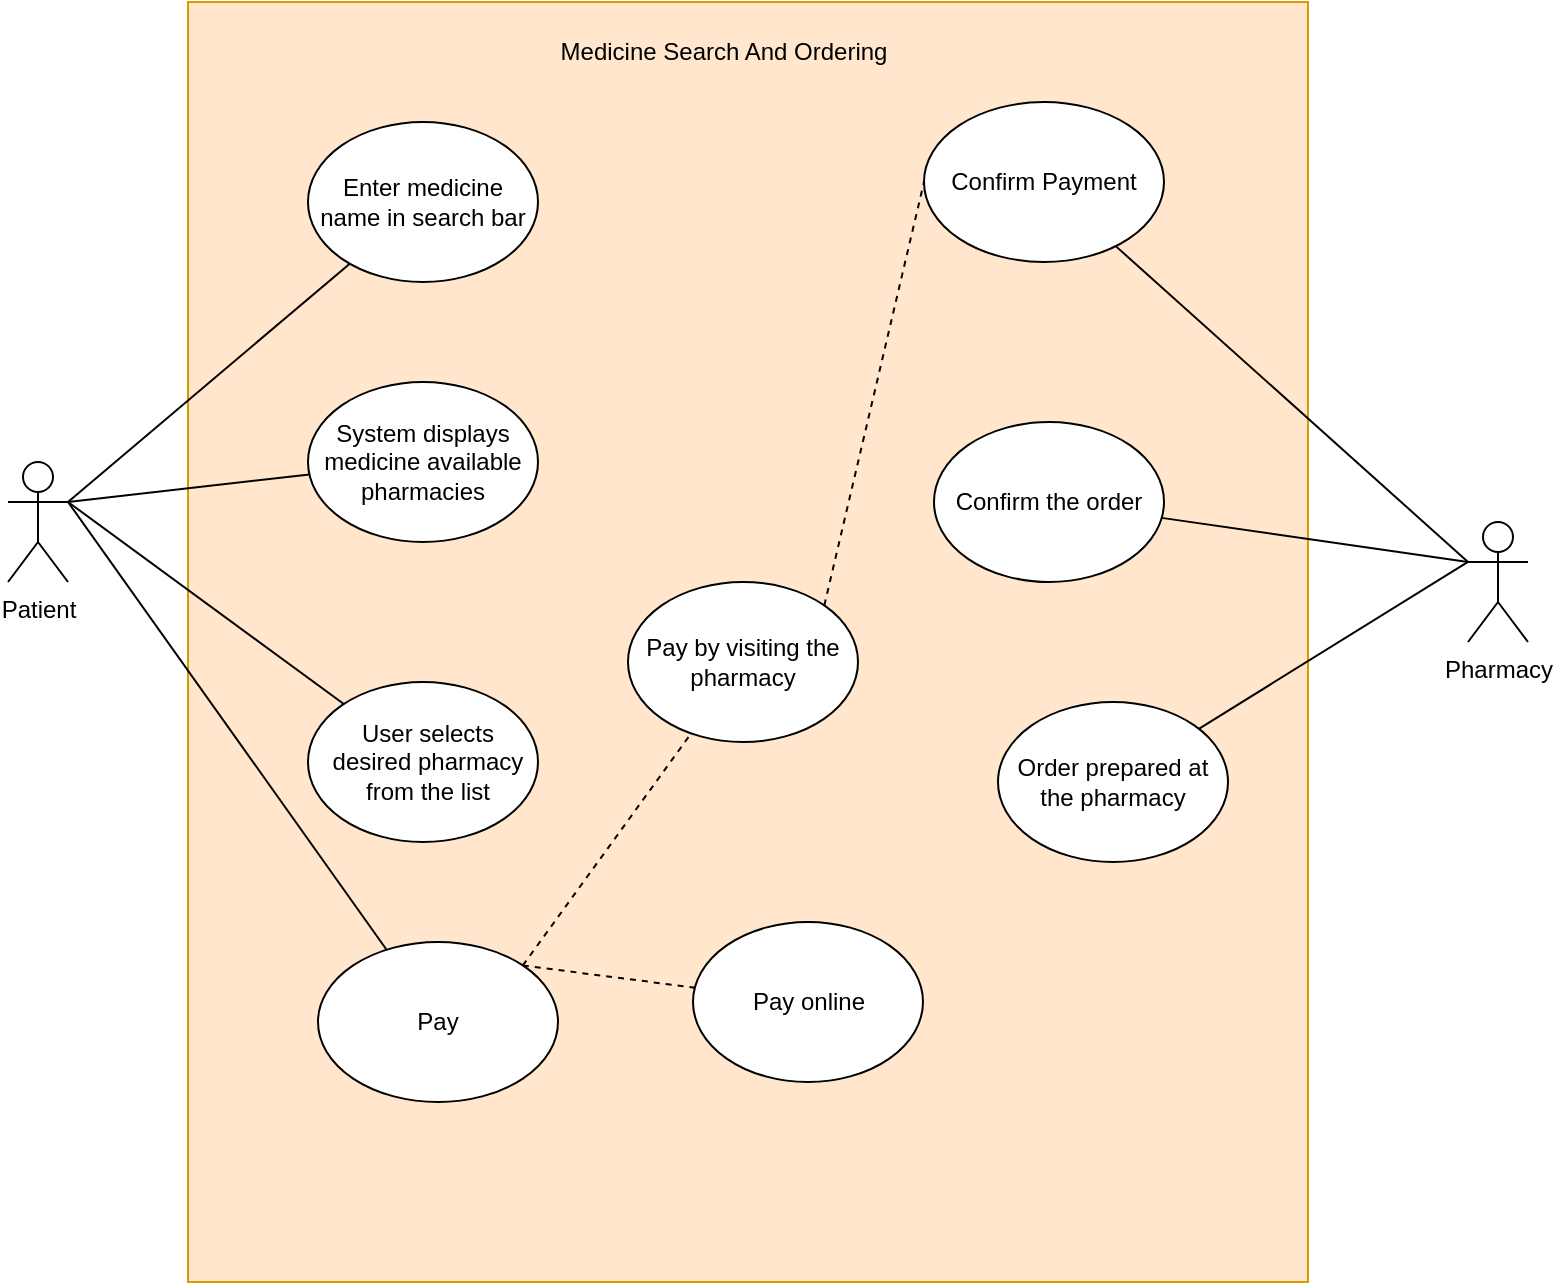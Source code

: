 <mxfile version="24.2.2" type="github">
  <diagram name="Page-1" id="rFBu5T2TGQ1B5BK9fQSe">
    <mxGraphModel dx="996" dy="559" grid="1" gridSize="10" guides="1" tooltips="1" connect="1" arrows="1" fold="1" page="1" pageScale="1" pageWidth="850" pageHeight="1100" math="0" shadow="0">
      <root>
        <mxCell id="0" />
        <mxCell id="1" parent="0" />
        <mxCell id="yet3_RmeswWn5sfwYF-e-1" value="" style="rounded=0;whiteSpace=wrap;html=1;fillColor=#ffe6cc;strokeColor=#d79b00;" parent="1" vertex="1">
          <mxGeometry x="110" y="170" width="560" height="640" as="geometry" />
        </mxCell>
        <mxCell id="x7xDXDrTso4VNt_KIb7x-7" style="edgeStyle=none;rounded=0;orthogonalLoop=1;jettySize=auto;html=1;exitX=1;exitY=0.333;exitDx=0;exitDy=0;exitPerimeter=0;endArrow=none;endFill=0;" edge="1" parent="1" source="yet3_RmeswWn5sfwYF-e-2" target="yet3_RmeswWn5sfwYF-e-5">
          <mxGeometry relative="1" as="geometry" />
        </mxCell>
        <mxCell id="x7xDXDrTso4VNt_KIb7x-8" style="edgeStyle=none;rounded=0;orthogonalLoop=1;jettySize=auto;html=1;exitX=1;exitY=0.333;exitDx=0;exitDy=0;exitPerimeter=0;endArrow=none;endFill=0;" edge="1" parent="1" source="yet3_RmeswWn5sfwYF-e-2" target="yet3_RmeswWn5sfwYF-e-7">
          <mxGeometry relative="1" as="geometry" />
        </mxCell>
        <mxCell id="x7xDXDrTso4VNt_KIb7x-10" style="edgeStyle=none;rounded=0;orthogonalLoop=1;jettySize=auto;html=1;exitX=1;exitY=0.333;exitDx=0;exitDy=0;exitPerimeter=0;endArrow=none;endFill=0;" edge="1" parent="1" source="yet3_RmeswWn5sfwYF-e-2" target="yet3_RmeswWn5sfwYF-e-10">
          <mxGeometry relative="1" as="geometry" />
        </mxCell>
        <mxCell id="x7xDXDrTso4VNt_KIb7x-11" style="edgeStyle=none;rounded=0;orthogonalLoop=1;jettySize=auto;html=1;exitX=1;exitY=0.333;exitDx=0;exitDy=0;exitPerimeter=0;endArrow=none;endFill=0;" edge="1" parent="1" source="yet3_RmeswWn5sfwYF-e-2" target="x7xDXDrTso4VNt_KIb7x-5">
          <mxGeometry relative="1" as="geometry" />
        </mxCell>
        <mxCell id="yet3_RmeswWn5sfwYF-e-2" value="Patient&lt;div&gt;&lt;br&gt;&lt;/div&gt;" style="shape=umlActor;verticalLabelPosition=bottom;verticalAlign=top;html=1;outlineConnect=0;" parent="1" vertex="1">
          <mxGeometry x="20" y="400" width="30" height="60" as="geometry" />
        </mxCell>
        <mxCell id="x7xDXDrTso4VNt_KIb7x-3" style="edgeStyle=none;rounded=0;orthogonalLoop=1;jettySize=auto;html=1;exitX=0;exitY=0.333;exitDx=0;exitDy=0;exitPerimeter=0;endArrow=none;endFill=0;" edge="1" parent="1" source="yet3_RmeswWn5sfwYF-e-3" target="yet3_RmeswWn5sfwYF-e-16">
          <mxGeometry relative="1" as="geometry" />
        </mxCell>
        <mxCell id="x7xDXDrTso4VNt_KIb7x-4" style="edgeStyle=none;rounded=0;orthogonalLoop=1;jettySize=auto;html=1;exitX=0;exitY=0.333;exitDx=0;exitDy=0;exitPerimeter=0;endArrow=none;endFill=0;" edge="1" parent="1" source="yet3_RmeswWn5sfwYF-e-3" target="yet3_RmeswWn5sfwYF-e-17">
          <mxGeometry relative="1" as="geometry" />
        </mxCell>
        <mxCell id="x7xDXDrTso4VNt_KIb7x-15" style="edgeStyle=none;rounded=0;orthogonalLoop=1;jettySize=auto;html=1;exitX=0;exitY=0.333;exitDx=0;exitDy=0;exitPerimeter=0;endArrow=none;endFill=0;" edge="1" parent="1" source="yet3_RmeswWn5sfwYF-e-3" target="x7xDXDrTso4VNt_KIb7x-14">
          <mxGeometry relative="1" as="geometry" />
        </mxCell>
        <mxCell id="yet3_RmeswWn5sfwYF-e-3" value="Pharmacy&lt;div&gt;&lt;br&gt;&lt;/div&gt;" style="shape=umlActor;verticalLabelPosition=bottom;verticalAlign=top;html=1;outlineConnect=0;" parent="1" vertex="1">
          <mxGeometry x="750" y="430" width="30" height="60" as="geometry" />
        </mxCell>
        <mxCell id="yet3_RmeswWn5sfwYF-e-5" value="&lt;div style=&quot;&quot;&gt;&lt;span style=&quot;background-color: initial;&quot;&gt;Enter medicine name in search bar&lt;/span&gt;&lt;/div&gt;" style="ellipse;whiteSpace=wrap;html=1;verticalAlign=middle;align=center;" parent="1" vertex="1">
          <mxGeometry x="170" y="230" width="115" height="80" as="geometry" />
        </mxCell>
        <mxCell id="yet3_RmeswWn5sfwYF-e-7" value="System displays medicine available pharmacies" style="ellipse;whiteSpace=wrap;html=1;verticalAlign=middle;" parent="1" vertex="1">
          <mxGeometry x="170" y="360" width="115" height="80" as="geometry" />
        </mxCell>
        <mxCell id="yet3_RmeswWn5sfwYF-e-10" value="User selects desired pharmacy from the list" style="ellipse;whiteSpace=wrap;html=1;verticalAlign=middle;spacingLeft=5;" parent="1" vertex="1">
          <mxGeometry x="170" y="510" width="115" height="80" as="geometry" />
        </mxCell>
        <mxCell id="yet3_RmeswWn5sfwYF-e-12" value="Pay online" style="ellipse;whiteSpace=wrap;html=1;verticalAlign=middle;" parent="1" vertex="1">
          <mxGeometry x="362.5" y="630" width="115" height="80" as="geometry" />
        </mxCell>
        <mxCell id="x7xDXDrTso4VNt_KIb7x-16" style="edgeStyle=none;rounded=0;orthogonalLoop=1;jettySize=auto;html=1;exitX=1;exitY=0;exitDx=0;exitDy=0;entryX=0;entryY=0.5;entryDx=0;entryDy=0;endArrow=none;endFill=0;dashed=1;" edge="1" parent="1" source="yet3_RmeswWn5sfwYF-e-14" target="x7xDXDrTso4VNt_KIb7x-14">
          <mxGeometry relative="1" as="geometry" />
        </mxCell>
        <mxCell id="yet3_RmeswWn5sfwYF-e-14" value="Pay by visiting the pharmacy" style="ellipse;whiteSpace=wrap;html=1;verticalAlign=middle;" parent="1" vertex="1">
          <mxGeometry x="330" y="460" width="115" height="80" as="geometry" />
        </mxCell>
        <mxCell id="yet3_RmeswWn5sfwYF-e-16" value="Confirm the order" style="ellipse;whiteSpace=wrap;html=1;verticalAlign=middle;" parent="1" vertex="1">
          <mxGeometry x="483" y="380" width="115" height="80" as="geometry" />
        </mxCell>
        <mxCell id="yet3_RmeswWn5sfwYF-e-17" value="Order prepared at the pharmacy" style="ellipse;whiteSpace=wrap;html=1;verticalAlign=middle;" parent="1" vertex="1">
          <mxGeometry x="515" y="520" width="115" height="80" as="geometry" />
        </mxCell>
        <mxCell id="x7xDXDrTso4VNt_KIb7x-2" value="Medicine Search And Ordering" style="text;html=1;align=center;verticalAlign=middle;whiteSpace=wrap;rounded=0;" vertex="1" parent="1">
          <mxGeometry x="277.5" y="180" width="200" height="30" as="geometry" />
        </mxCell>
        <mxCell id="x7xDXDrTso4VNt_KIb7x-12" style="edgeStyle=none;rounded=0;orthogonalLoop=1;jettySize=auto;html=1;exitX=1;exitY=0;exitDx=0;exitDy=0;endArrow=none;endFill=0;dashed=1;" edge="1" parent="1" source="x7xDXDrTso4VNt_KIb7x-5" target="yet3_RmeswWn5sfwYF-e-14">
          <mxGeometry relative="1" as="geometry" />
        </mxCell>
        <mxCell id="x7xDXDrTso4VNt_KIb7x-13" style="edgeStyle=none;rounded=0;orthogonalLoop=1;jettySize=auto;html=1;exitX=1;exitY=0;exitDx=0;exitDy=0;endArrow=none;endFill=0;dashed=1;" edge="1" parent="1" source="x7xDXDrTso4VNt_KIb7x-5" target="yet3_RmeswWn5sfwYF-e-12">
          <mxGeometry relative="1" as="geometry" />
        </mxCell>
        <mxCell id="x7xDXDrTso4VNt_KIb7x-5" value="Pay" style="ellipse;whiteSpace=wrap;html=1;" vertex="1" parent="1">
          <mxGeometry x="175" y="640" width="120" height="80" as="geometry" />
        </mxCell>
        <mxCell id="x7xDXDrTso4VNt_KIb7x-14" value="Confirm Payment" style="ellipse;whiteSpace=wrap;html=1;" vertex="1" parent="1">
          <mxGeometry x="478" y="220" width="120" height="80" as="geometry" />
        </mxCell>
      </root>
    </mxGraphModel>
  </diagram>
</mxfile>
